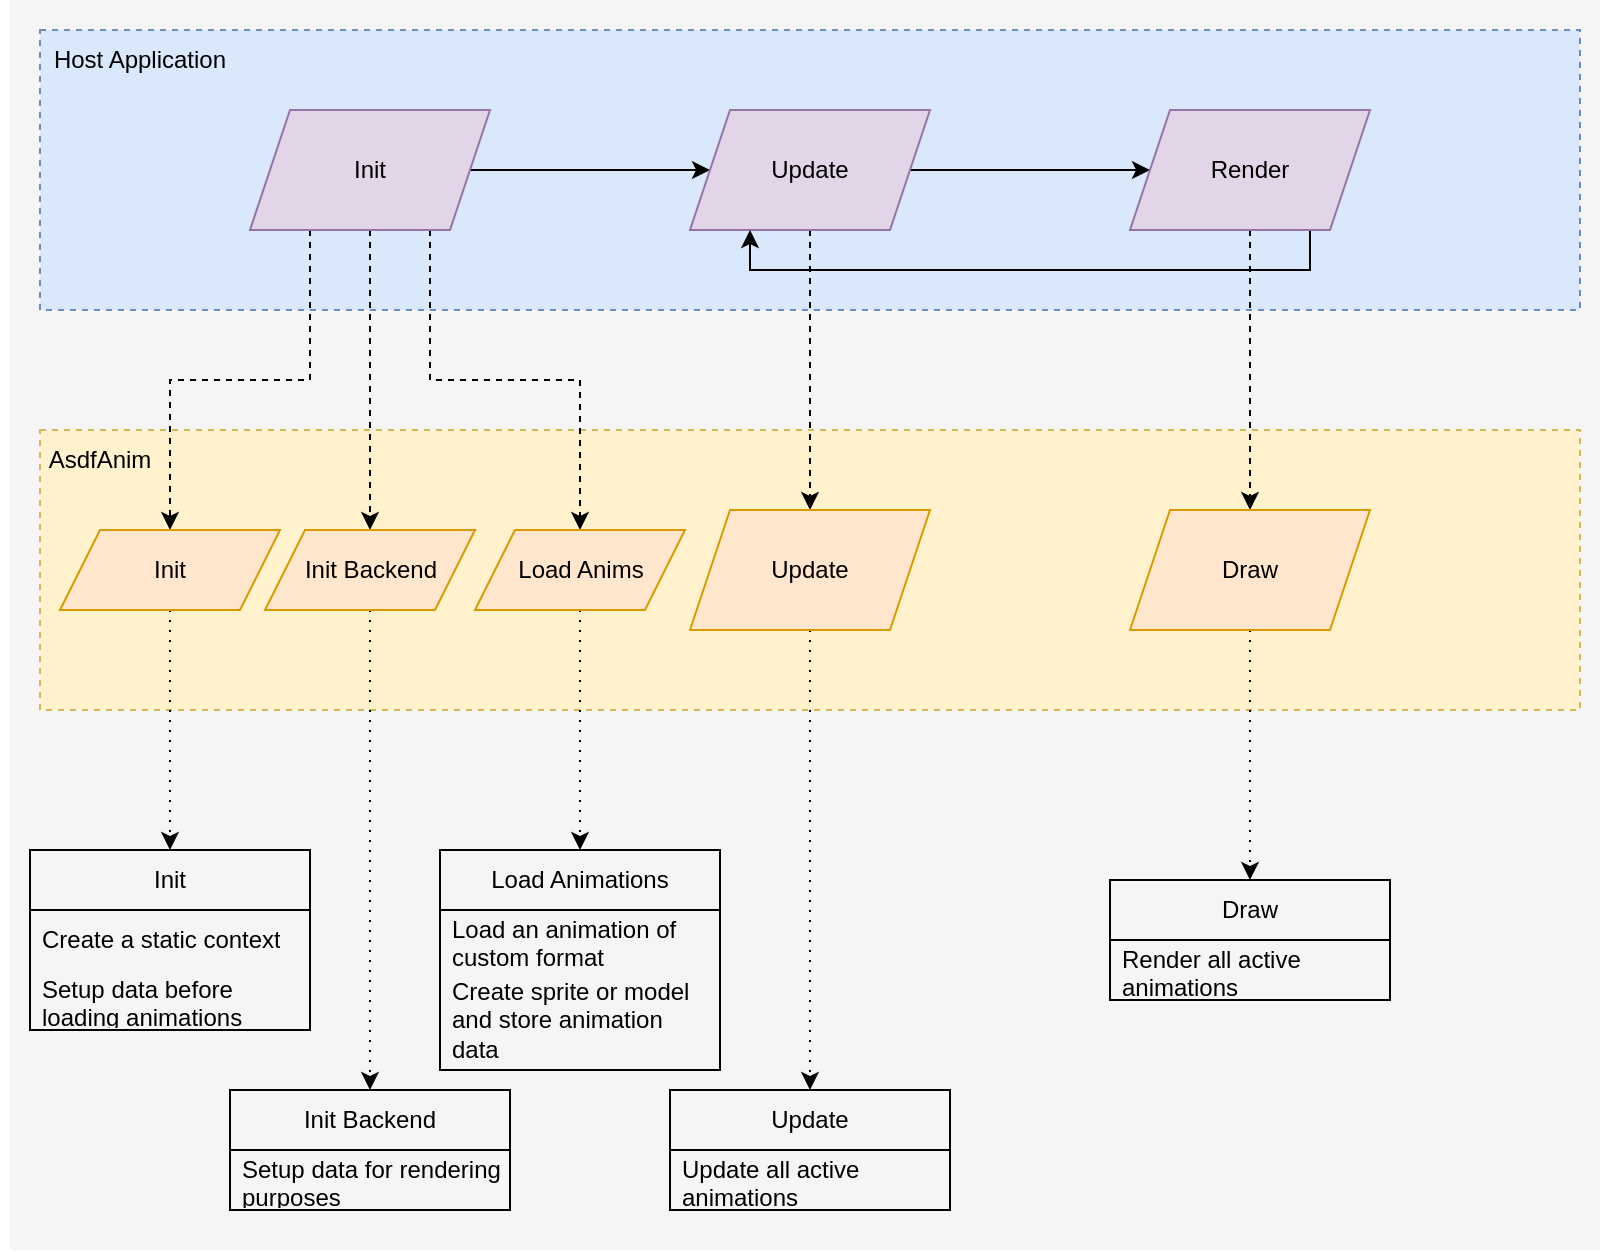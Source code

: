 <mxfile version="20.8.3" type="device"><diagram id="bu_rmDMh38mlzKvehaXe" name="Page-1"><mxGraphModel dx="2074" dy="1064" grid="1" gridSize="10" guides="1" tooltips="1" connect="1" arrows="1" fold="1" page="1" pageScale="1" pageWidth="850" pageHeight="1100" math="0" shadow="0"><root><mxCell id="0"/><mxCell id="1" parent="0"/><mxCell id="Tm7lphVgZX0rTQRjwSSM-47" value="" style="rounded=0;whiteSpace=wrap;html=1;fillColor=#f5f5f5;strokeColor=none;fontColor=#333333;" vertex="1" parent="1"><mxGeometry x="25" y="185" width="795" height="625" as="geometry"/></mxCell><mxCell id="Tm7lphVgZX0rTQRjwSSM-9" value="" style="rounded=0;whiteSpace=wrap;html=1;fillColor=#fff2cc;dashed=1;strokeColor=#d6b656;" vertex="1" parent="1"><mxGeometry x="40" y="400" width="770" height="140" as="geometry"/></mxCell><mxCell id="Tm7lphVgZX0rTQRjwSSM-4" value="" style="rounded=0;whiteSpace=wrap;html=1;fillColor=#dae8fc;dashed=1;strokeColor=#6c8ebf;" vertex="1" parent="1"><mxGeometry x="40" y="200" width="770" height="140" as="geometry"/></mxCell><mxCell id="Tm7lphVgZX0rTQRjwSSM-6" style="edgeStyle=orthogonalEdgeStyle;rounded=0;orthogonalLoop=1;jettySize=auto;html=1;exitX=1;exitY=0.5;exitDx=0;exitDy=0;entryX=0;entryY=0.5;entryDx=0;entryDy=0;" edge="1" parent="1" source="Tm7lphVgZX0rTQRjwSSM-1" target="Tm7lphVgZX0rTQRjwSSM-2"><mxGeometry relative="1" as="geometry"/></mxCell><mxCell id="Tm7lphVgZX0rTQRjwSSM-15" style="edgeStyle=orthogonalEdgeStyle;rounded=0;orthogonalLoop=1;jettySize=auto;html=1;exitX=0.25;exitY=1;exitDx=0;exitDy=0;entryX=0.5;entryY=0;entryDx=0;entryDy=0;dashed=1;" edge="1" parent="1" source="Tm7lphVgZX0rTQRjwSSM-1" target="Tm7lphVgZX0rTQRjwSSM-10"><mxGeometry relative="1" as="geometry"/></mxCell><mxCell id="Tm7lphVgZX0rTQRjwSSM-17" style="edgeStyle=orthogonalEdgeStyle;rounded=0;orthogonalLoop=1;jettySize=auto;html=1;exitX=0.5;exitY=1;exitDx=0;exitDy=0;entryX=0.5;entryY=0;entryDx=0;entryDy=0;dashed=1;" edge="1" parent="1" source="Tm7lphVgZX0rTQRjwSSM-1" target="Tm7lphVgZX0rTQRjwSSM-13"><mxGeometry relative="1" as="geometry"/></mxCell><mxCell id="Tm7lphVgZX0rTQRjwSSM-30" style="edgeStyle=orthogonalEdgeStyle;rounded=0;orthogonalLoop=1;jettySize=auto;html=1;exitX=0.75;exitY=1;exitDx=0;exitDy=0;entryX=0.5;entryY=0;entryDx=0;entryDy=0;dashed=1;" edge="1" parent="1" source="Tm7lphVgZX0rTQRjwSSM-1" target="Tm7lphVgZX0rTQRjwSSM-29"><mxGeometry relative="1" as="geometry"/></mxCell><mxCell id="Tm7lphVgZX0rTQRjwSSM-1" value="Init" style="shape=parallelogram;perimeter=parallelogramPerimeter;whiteSpace=wrap;html=1;fixedSize=1;fillColor=#e1d5e7;strokeColor=#9673a6;" vertex="1" parent="1"><mxGeometry x="145" y="240" width="120" height="60" as="geometry"/></mxCell><mxCell id="Tm7lphVgZX0rTQRjwSSM-7" style="edgeStyle=orthogonalEdgeStyle;rounded=0;orthogonalLoop=1;jettySize=auto;html=1;exitX=1;exitY=0.5;exitDx=0;exitDy=0;entryX=0;entryY=0.5;entryDx=0;entryDy=0;" edge="1" parent="1" source="Tm7lphVgZX0rTQRjwSSM-2" target="Tm7lphVgZX0rTQRjwSSM-3"><mxGeometry relative="1" as="geometry"/></mxCell><mxCell id="Tm7lphVgZX0rTQRjwSSM-24" style="edgeStyle=orthogonalEdgeStyle;rounded=0;orthogonalLoop=1;jettySize=auto;html=1;exitX=0.5;exitY=1;exitDx=0;exitDy=0;entryX=0.5;entryY=0;entryDx=0;entryDy=0;dashed=1;" edge="1" parent="1" source="Tm7lphVgZX0rTQRjwSSM-2" target="Tm7lphVgZX0rTQRjwSSM-11"><mxGeometry relative="1" as="geometry"/></mxCell><mxCell id="Tm7lphVgZX0rTQRjwSSM-2" value="Update" style="shape=parallelogram;perimeter=parallelogramPerimeter;whiteSpace=wrap;html=1;fixedSize=1;fillColor=#e1d5e7;strokeColor=#9673a6;" vertex="1" parent="1"><mxGeometry x="365" y="240" width="120" height="60" as="geometry"/></mxCell><mxCell id="Tm7lphVgZX0rTQRjwSSM-21" style="edgeStyle=orthogonalEdgeStyle;rounded=0;orthogonalLoop=1;jettySize=auto;html=1;exitX=0.5;exitY=1;exitDx=0;exitDy=0;entryX=0.5;entryY=0;entryDx=0;entryDy=0;dashed=1;" edge="1" parent="1" source="Tm7lphVgZX0rTQRjwSSM-3" target="Tm7lphVgZX0rTQRjwSSM-12"><mxGeometry relative="1" as="geometry"/></mxCell><mxCell id="Tm7lphVgZX0rTQRjwSSM-23" style="edgeStyle=orthogonalEdgeStyle;rounded=0;orthogonalLoop=1;jettySize=auto;html=1;exitX=0.75;exitY=1;exitDx=0;exitDy=0;entryX=0.25;entryY=1;entryDx=0;entryDy=0;" edge="1" parent="1" source="Tm7lphVgZX0rTQRjwSSM-3" target="Tm7lphVgZX0rTQRjwSSM-2"><mxGeometry relative="1" as="geometry"/></mxCell><mxCell id="Tm7lphVgZX0rTQRjwSSM-3" value="Render" style="shape=parallelogram;perimeter=parallelogramPerimeter;whiteSpace=wrap;html=1;fixedSize=1;fillColor=#e1d5e7;strokeColor=#9673a6;" vertex="1" parent="1"><mxGeometry x="585" y="240" width="120" height="60" as="geometry"/></mxCell><mxCell id="Tm7lphVgZX0rTQRjwSSM-5" value="Host Application" style="text;html=1;strokeColor=none;fillColor=none;align=center;verticalAlign=middle;whiteSpace=wrap;rounded=0;dashed=1;" vertex="1" parent="1"><mxGeometry x="40" y="200" width="100" height="30" as="geometry"/></mxCell><mxCell id="Tm7lphVgZX0rTQRjwSSM-31" style="edgeStyle=orthogonalEdgeStyle;rounded=0;orthogonalLoop=1;jettySize=auto;html=1;exitX=0.5;exitY=1;exitDx=0;exitDy=0;entryX=0.5;entryY=0;entryDx=0;entryDy=0;dashed=1;dashPattern=1 4;" edge="1" parent="1" source="Tm7lphVgZX0rTQRjwSSM-10" target="Tm7lphVgZX0rTQRjwSSM-25"><mxGeometry relative="1" as="geometry"/></mxCell><mxCell id="Tm7lphVgZX0rTQRjwSSM-10" value="Init" style="shape=parallelogram;perimeter=parallelogramPerimeter;whiteSpace=wrap;html=1;fixedSize=1;fillColor=#ffe6cc;strokeColor=#d79b00;" vertex="1" parent="1"><mxGeometry x="50" y="450" width="110" height="40" as="geometry"/></mxCell><mxCell id="Tm7lphVgZX0rTQRjwSSM-42" style="edgeStyle=orthogonalEdgeStyle;rounded=0;orthogonalLoop=1;jettySize=auto;html=1;exitX=0.5;exitY=1;exitDx=0;exitDy=0;entryX=0.5;entryY=0;entryDx=0;entryDy=0;dashed=1;dashPattern=1 4;" edge="1" parent="1" source="Tm7lphVgZX0rTQRjwSSM-11" target="Tm7lphVgZX0rTQRjwSSM-40"><mxGeometry relative="1" as="geometry"/></mxCell><mxCell id="Tm7lphVgZX0rTQRjwSSM-11" value="Update" style="shape=parallelogram;perimeter=parallelogramPerimeter;whiteSpace=wrap;html=1;fixedSize=1;fillColor=#ffe6cc;strokeColor=#d79b00;" vertex="1" parent="1"><mxGeometry x="365" y="440" width="120" height="60" as="geometry"/></mxCell><mxCell id="Tm7lphVgZX0rTQRjwSSM-46" style="edgeStyle=orthogonalEdgeStyle;rounded=0;orthogonalLoop=1;jettySize=auto;html=1;exitX=0.5;exitY=1;exitDx=0;exitDy=0;entryX=0.5;entryY=0;entryDx=0;entryDy=0;dashed=1;dashPattern=1 4;" edge="1" parent="1" source="Tm7lphVgZX0rTQRjwSSM-12" target="Tm7lphVgZX0rTQRjwSSM-43"><mxGeometry relative="1" as="geometry"/></mxCell><mxCell id="Tm7lphVgZX0rTQRjwSSM-12" value="Draw" style="shape=parallelogram;perimeter=parallelogramPerimeter;whiteSpace=wrap;html=1;fixedSize=1;fillColor=#ffe6cc;strokeColor=#d79b00;" vertex="1" parent="1"><mxGeometry x="585" y="440" width="120" height="60" as="geometry"/></mxCell><mxCell id="Tm7lphVgZX0rTQRjwSSM-35" style="edgeStyle=orthogonalEdgeStyle;rounded=0;orthogonalLoop=1;jettySize=auto;html=1;exitX=0.5;exitY=1;exitDx=0;exitDy=0;entryX=0.5;entryY=0;entryDx=0;entryDy=0;dashed=1;dashPattern=1 4;" edge="1" parent="1" source="Tm7lphVgZX0rTQRjwSSM-13" target="Tm7lphVgZX0rTQRjwSSM-32"><mxGeometry relative="1" as="geometry"/></mxCell><mxCell id="Tm7lphVgZX0rTQRjwSSM-13" value="Init Backend" style="shape=parallelogram;perimeter=parallelogramPerimeter;whiteSpace=wrap;html=1;fixedSize=1;fillColor=#ffe6cc;strokeColor=#d79b00;" vertex="1" parent="1"><mxGeometry x="152.5" y="450" width="105" height="40" as="geometry"/></mxCell><mxCell id="Tm7lphVgZX0rTQRjwSSM-16" value="AsdfAnim" style="text;html=1;strokeColor=none;fillColor=none;align=center;verticalAlign=middle;whiteSpace=wrap;rounded=0;dashed=1;" vertex="1" parent="1"><mxGeometry x="20" y="400" width="100" height="30" as="geometry"/></mxCell><mxCell id="Tm7lphVgZX0rTQRjwSSM-25" value="Init" style="swimlane;fontStyle=0;childLayout=stackLayout;horizontal=1;startSize=30;horizontalStack=0;resizeParent=1;resizeParentMax=0;resizeLast=0;collapsible=1;marginBottom=0;whiteSpace=wrap;html=1;fillColor=none;" vertex="1" parent="1"><mxGeometry x="35" y="610" width="140" height="90" as="geometry"/></mxCell><mxCell id="Tm7lphVgZX0rTQRjwSSM-28" value="Create a static context" style="text;strokeColor=none;fillColor=none;align=left;verticalAlign=middle;spacingLeft=4;spacingRight=4;overflow=hidden;points=[[0,0.5],[1,0.5]];portConstraint=eastwest;rotatable=0;whiteSpace=wrap;html=1;" vertex="1" parent="Tm7lphVgZX0rTQRjwSSM-25"><mxGeometry y="30" width="140" height="30" as="geometry"/></mxCell><mxCell id="Tm7lphVgZX0rTQRjwSSM-27" value="Setup data before loading animations" style="text;strokeColor=none;fillColor=none;align=left;verticalAlign=middle;spacingLeft=4;spacingRight=4;overflow=hidden;points=[[0,0.5],[1,0.5]];portConstraint=eastwest;rotatable=0;whiteSpace=wrap;html=1;" vertex="1" parent="Tm7lphVgZX0rTQRjwSSM-25"><mxGeometry y="60" width="140" height="30" as="geometry"/></mxCell><mxCell id="Tm7lphVgZX0rTQRjwSSM-39" style="edgeStyle=orthogonalEdgeStyle;rounded=0;orthogonalLoop=1;jettySize=auto;html=1;exitX=0.5;exitY=1;exitDx=0;exitDy=0;entryX=0.5;entryY=0;entryDx=0;entryDy=0;dashed=1;dashPattern=1 4;" edge="1" parent="1" source="Tm7lphVgZX0rTQRjwSSM-29" target="Tm7lphVgZX0rTQRjwSSM-36"><mxGeometry relative="1" as="geometry"/></mxCell><mxCell id="Tm7lphVgZX0rTQRjwSSM-29" value="Load Anims" style="shape=parallelogram;perimeter=parallelogramPerimeter;whiteSpace=wrap;html=1;fixedSize=1;fillColor=#ffe6cc;strokeColor=#d79b00;" vertex="1" parent="1"><mxGeometry x="257.5" y="450" width="105" height="40" as="geometry"/></mxCell><mxCell id="Tm7lphVgZX0rTQRjwSSM-32" value="Init Backend" style="swimlane;fontStyle=0;childLayout=stackLayout;horizontal=1;startSize=30;horizontalStack=0;resizeParent=1;resizeParentMax=0;resizeLast=0;collapsible=1;marginBottom=0;whiteSpace=wrap;html=1;fillColor=none;" vertex="1" parent="1"><mxGeometry x="135" y="730" width="140" height="60" as="geometry"/></mxCell><mxCell id="Tm7lphVgZX0rTQRjwSSM-33" value="Setup data for rendering purposes" style="text;strokeColor=none;fillColor=none;align=left;verticalAlign=middle;spacingLeft=4;spacingRight=4;overflow=hidden;points=[[0,0.5],[1,0.5]];portConstraint=eastwest;rotatable=0;whiteSpace=wrap;html=1;" vertex="1" parent="Tm7lphVgZX0rTQRjwSSM-32"><mxGeometry y="30" width="140" height="30" as="geometry"/></mxCell><mxCell id="Tm7lphVgZX0rTQRjwSSM-36" value="Load Animations" style="swimlane;fontStyle=0;childLayout=stackLayout;horizontal=1;startSize=30;horizontalStack=0;resizeParent=1;resizeParentMax=0;resizeLast=0;collapsible=1;marginBottom=0;whiteSpace=wrap;html=1;fillColor=none;" vertex="1" parent="1"><mxGeometry x="240" y="610" width="140" height="110" as="geometry"/></mxCell><mxCell id="Tm7lphVgZX0rTQRjwSSM-37" value="Load an animation of custom format" style="text;strokeColor=none;fillColor=none;align=left;verticalAlign=middle;spacingLeft=4;spacingRight=4;overflow=hidden;points=[[0,0.5],[1,0.5]];portConstraint=eastwest;rotatable=0;whiteSpace=wrap;html=1;" vertex="1" parent="Tm7lphVgZX0rTQRjwSSM-36"><mxGeometry y="30" width="140" height="30" as="geometry"/></mxCell><mxCell id="Tm7lphVgZX0rTQRjwSSM-38" value="Create sprite or model and store animation data" style="text;strokeColor=none;fillColor=none;align=left;verticalAlign=middle;spacingLeft=4;spacingRight=4;overflow=hidden;points=[[0,0.5],[1,0.5]];portConstraint=eastwest;rotatable=0;whiteSpace=wrap;html=1;" vertex="1" parent="Tm7lphVgZX0rTQRjwSSM-36"><mxGeometry y="60" width="140" height="50" as="geometry"/></mxCell><mxCell id="Tm7lphVgZX0rTQRjwSSM-40" value="Update" style="swimlane;fontStyle=0;childLayout=stackLayout;horizontal=1;startSize=30;horizontalStack=0;resizeParent=1;resizeParentMax=0;resizeLast=0;collapsible=1;marginBottom=0;whiteSpace=wrap;html=1;fillColor=none;" vertex="1" parent="1"><mxGeometry x="355" y="730" width="140" height="60" as="geometry"/></mxCell><mxCell id="Tm7lphVgZX0rTQRjwSSM-41" value="Update all active animations" style="text;strokeColor=none;fillColor=none;align=left;verticalAlign=middle;spacingLeft=4;spacingRight=4;overflow=hidden;points=[[0,0.5],[1,0.5]];portConstraint=eastwest;rotatable=0;whiteSpace=wrap;html=1;" vertex="1" parent="Tm7lphVgZX0rTQRjwSSM-40"><mxGeometry y="30" width="140" height="30" as="geometry"/></mxCell><mxCell id="Tm7lphVgZX0rTQRjwSSM-43" value="Draw" style="swimlane;fontStyle=0;childLayout=stackLayout;horizontal=1;startSize=30;horizontalStack=0;resizeParent=1;resizeParentMax=0;resizeLast=0;collapsible=1;marginBottom=0;whiteSpace=wrap;html=1;fillColor=none;" vertex="1" parent="1"><mxGeometry x="575" y="625" width="140" height="60" as="geometry"/></mxCell><mxCell id="Tm7lphVgZX0rTQRjwSSM-44" value="Render all active animations" style="text;strokeColor=none;fillColor=none;align=left;verticalAlign=middle;spacingLeft=4;spacingRight=4;overflow=hidden;points=[[0,0.5],[1,0.5]];portConstraint=eastwest;rotatable=0;whiteSpace=wrap;html=1;" vertex="1" parent="Tm7lphVgZX0rTQRjwSSM-43"><mxGeometry y="30" width="140" height="30" as="geometry"/></mxCell></root></mxGraphModel></diagram></mxfile>